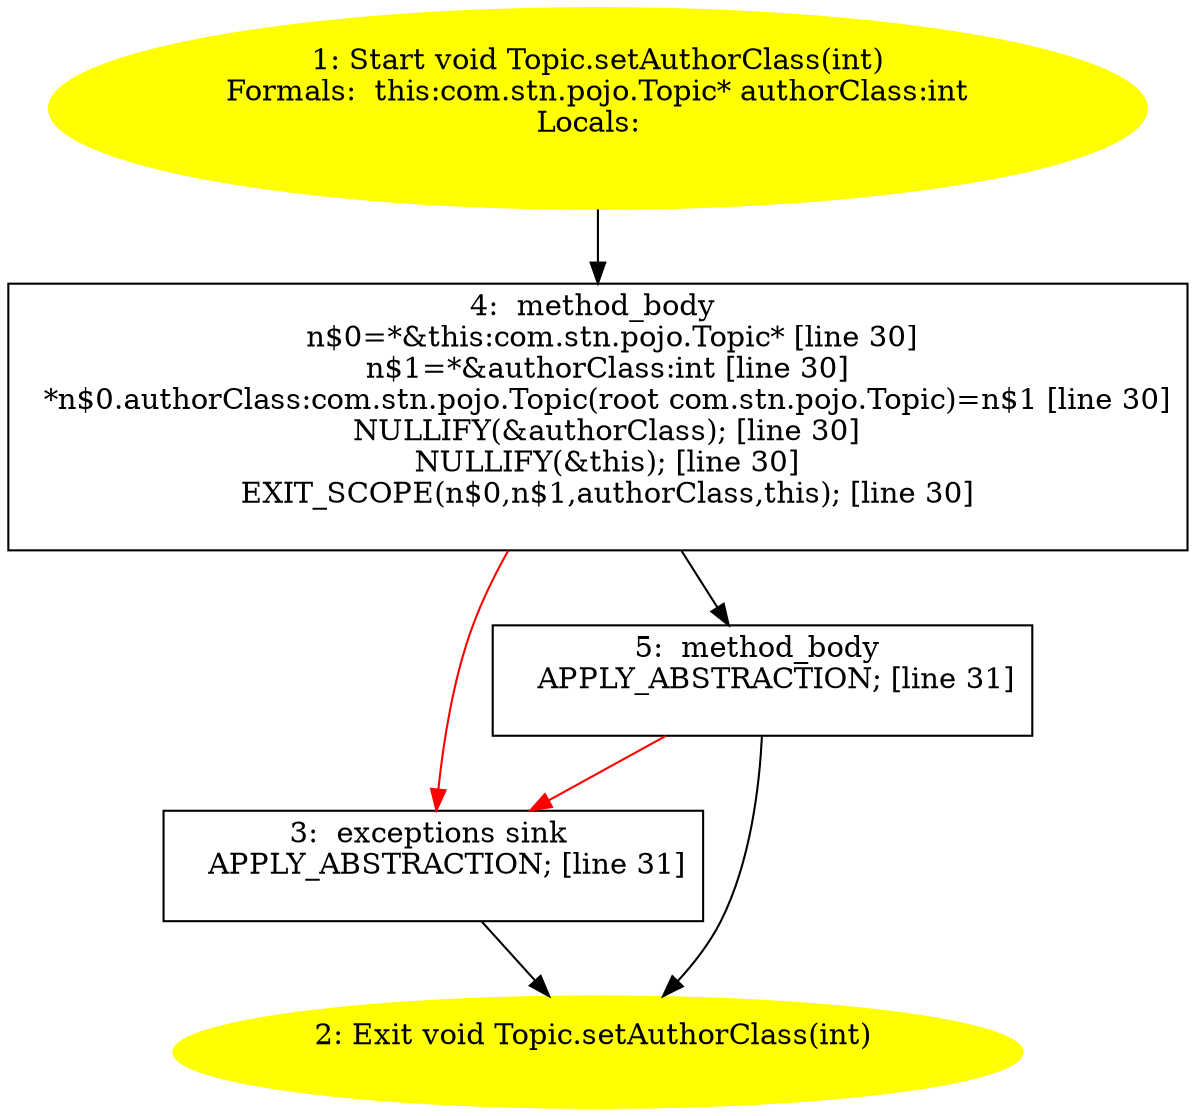 /* @generated */
digraph cfg {
"com.stn.pojo.Topic.setAuthorClass(int):void.d254d9ca27e337c16bf93fd2b30ad69a_1" [label="1: Start void Topic.setAuthorClass(int)\nFormals:  this:com.stn.pojo.Topic* authorClass:int\nLocals:  \n  " color=yellow style=filled]
	

	 "com.stn.pojo.Topic.setAuthorClass(int):void.d254d9ca27e337c16bf93fd2b30ad69a_1" -> "com.stn.pojo.Topic.setAuthorClass(int):void.d254d9ca27e337c16bf93fd2b30ad69a_4" ;
"com.stn.pojo.Topic.setAuthorClass(int):void.d254d9ca27e337c16bf93fd2b30ad69a_2" [label="2: Exit void Topic.setAuthorClass(int) \n  " color=yellow style=filled]
	

"com.stn.pojo.Topic.setAuthorClass(int):void.d254d9ca27e337c16bf93fd2b30ad69a_3" [label="3:  exceptions sink \n   APPLY_ABSTRACTION; [line 31]\n " shape="box"]
	

	 "com.stn.pojo.Topic.setAuthorClass(int):void.d254d9ca27e337c16bf93fd2b30ad69a_3" -> "com.stn.pojo.Topic.setAuthorClass(int):void.d254d9ca27e337c16bf93fd2b30ad69a_2" ;
"com.stn.pojo.Topic.setAuthorClass(int):void.d254d9ca27e337c16bf93fd2b30ad69a_4" [label="4:  method_body \n   n$0=*&this:com.stn.pojo.Topic* [line 30]\n  n$1=*&authorClass:int [line 30]\n  *n$0.authorClass:com.stn.pojo.Topic(root com.stn.pojo.Topic)=n$1 [line 30]\n  NULLIFY(&authorClass); [line 30]\n  NULLIFY(&this); [line 30]\n  EXIT_SCOPE(n$0,n$1,authorClass,this); [line 30]\n " shape="box"]
	

	 "com.stn.pojo.Topic.setAuthorClass(int):void.d254d9ca27e337c16bf93fd2b30ad69a_4" -> "com.stn.pojo.Topic.setAuthorClass(int):void.d254d9ca27e337c16bf93fd2b30ad69a_5" ;
	 "com.stn.pojo.Topic.setAuthorClass(int):void.d254d9ca27e337c16bf93fd2b30ad69a_4" -> "com.stn.pojo.Topic.setAuthorClass(int):void.d254d9ca27e337c16bf93fd2b30ad69a_3" [color="red" ];
"com.stn.pojo.Topic.setAuthorClass(int):void.d254d9ca27e337c16bf93fd2b30ad69a_5" [label="5:  method_body \n   APPLY_ABSTRACTION; [line 31]\n " shape="box"]
	

	 "com.stn.pojo.Topic.setAuthorClass(int):void.d254d9ca27e337c16bf93fd2b30ad69a_5" -> "com.stn.pojo.Topic.setAuthorClass(int):void.d254d9ca27e337c16bf93fd2b30ad69a_2" ;
	 "com.stn.pojo.Topic.setAuthorClass(int):void.d254d9ca27e337c16bf93fd2b30ad69a_5" -> "com.stn.pojo.Topic.setAuthorClass(int):void.d254d9ca27e337c16bf93fd2b30ad69a_3" [color="red" ];
}
